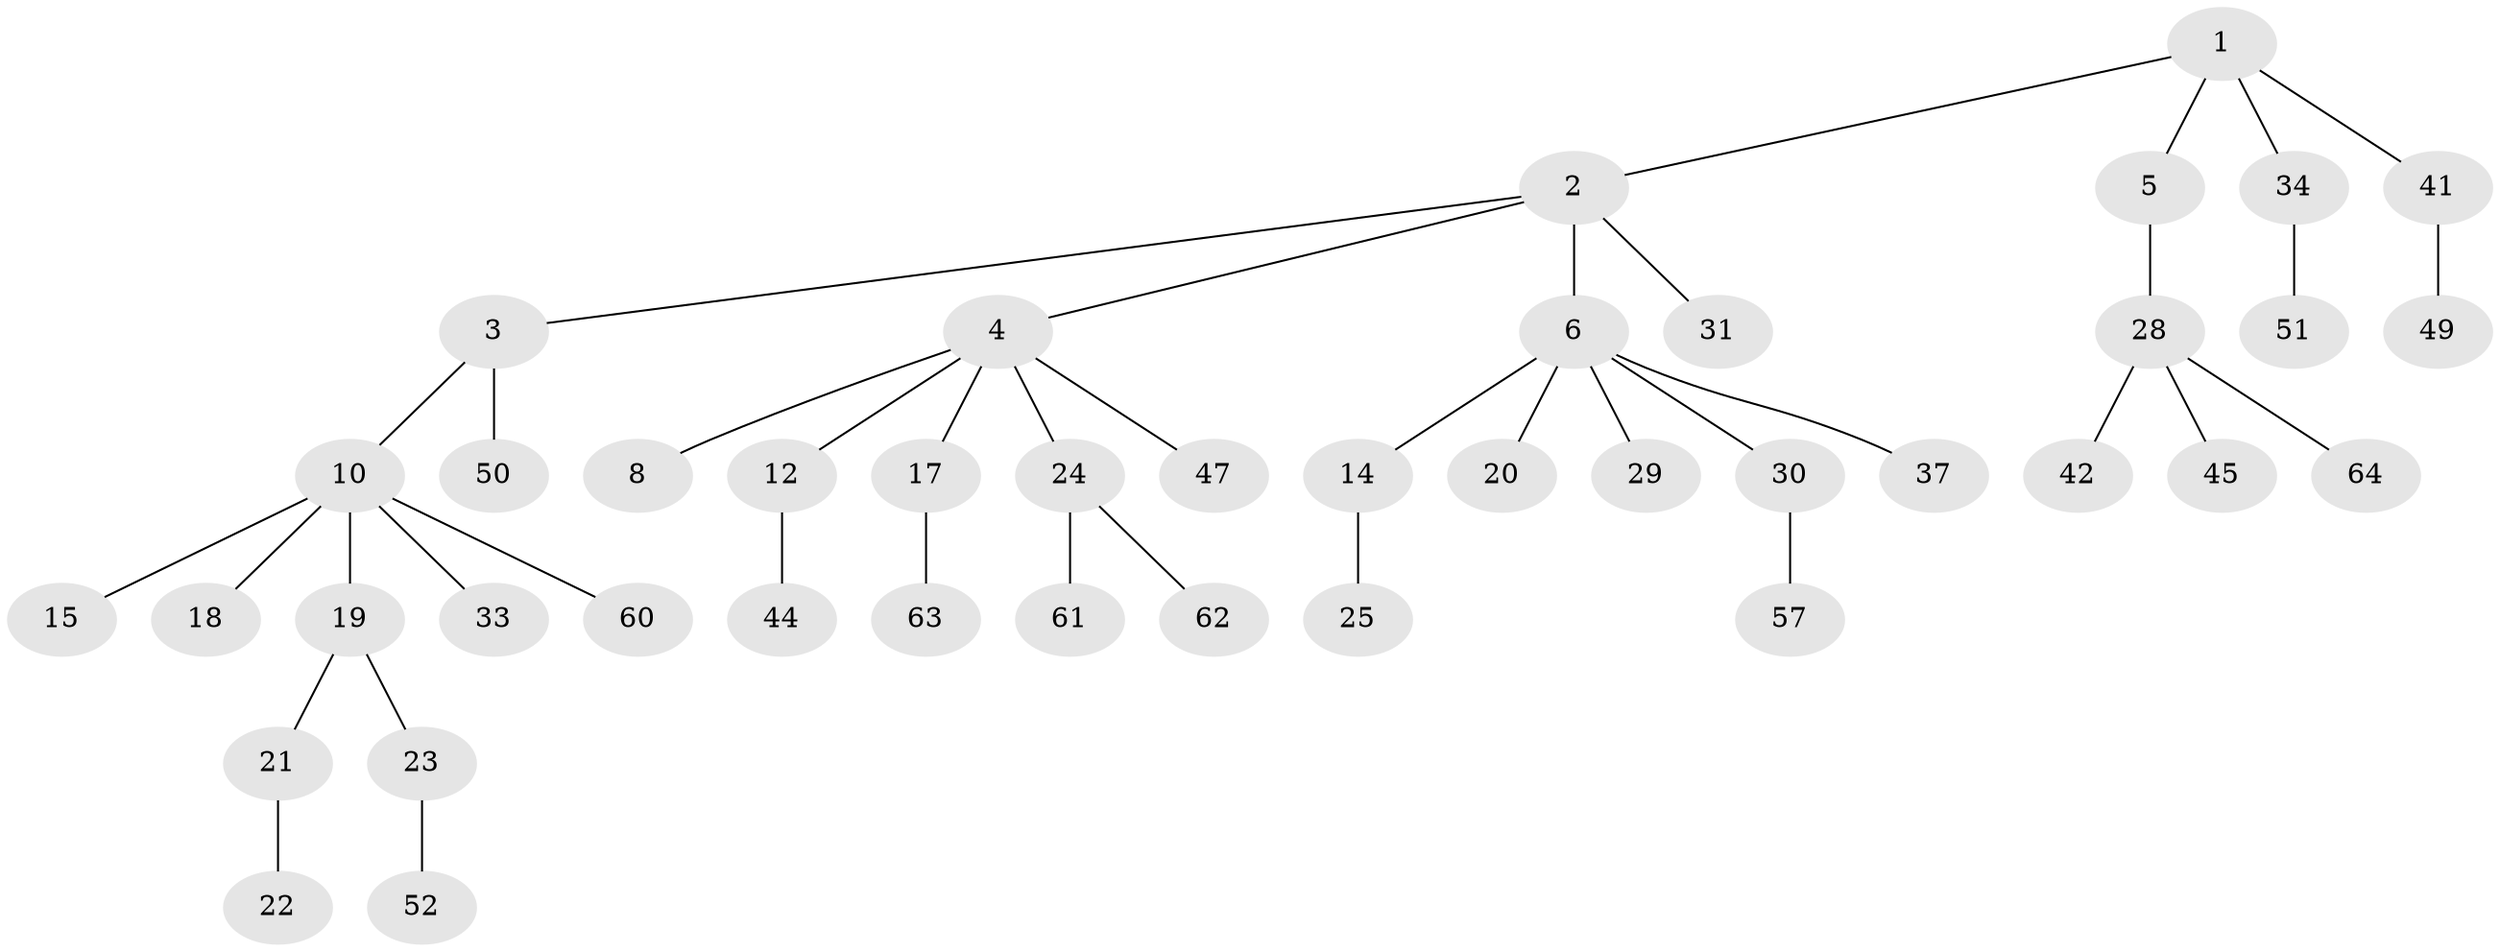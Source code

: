 // original degree distribution, {3: 0.15384615384615385, 6: 0.03076923076923077, 2: 0.2153846153846154, 5: 0.015384615384615385, 4: 0.07692307692307693, 1: 0.5076923076923077}
// Generated by graph-tools (version 1.1) at 2025/42/03/06/25 10:42:02]
// undirected, 42 vertices, 41 edges
graph export_dot {
graph [start="1"]
  node [color=gray90,style=filled];
  1 [super="+9"];
  2 [super="+40"];
  3 [super="+7"];
  4 [super="+16"];
  5;
  6 [super="+11"];
  8 [super="+38"];
  10 [super="+13"];
  12 [super="+59"];
  14;
  15;
  17 [super="+27"];
  18 [super="+54"];
  19 [super="+26"];
  20;
  21 [super="+35"];
  22 [super="+53"];
  23 [super="+48"];
  24 [super="+43"];
  25 [super="+32"];
  28 [super="+39"];
  29;
  30 [super="+46"];
  31 [super="+58"];
  33;
  34 [super="+36"];
  37;
  41 [super="+65"];
  42 [super="+55"];
  44;
  45;
  47 [super="+56"];
  49;
  50;
  51;
  52;
  57;
  60;
  61;
  62;
  63;
  64;
  1 -- 2;
  1 -- 5;
  1 -- 34;
  1 -- 41;
  2 -- 3;
  2 -- 4;
  2 -- 6;
  2 -- 31;
  3 -- 50;
  3 -- 10;
  4 -- 8;
  4 -- 12;
  4 -- 17;
  4 -- 24;
  4 -- 47;
  5 -- 28;
  6 -- 14;
  6 -- 29;
  6 -- 37;
  6 -- 20;
  6 -- 30;
  10 -- 18;
  10 -- 60;
  10 -- 33;
  10 -- 19;
  10 -- 15;
  12 -- 44;
  14 -- 25;
  17 -- 63;
  19 -- 21;
  19 -- 23;
  21 -- 22;
  23 -- 52;
  24 -- 61;
  24 -- 62;
  28 -- 42;
  28 -- 64;
  28 -- 45;
  30 -- 57;
  34 -- 51;
  41 -- 49;
}

